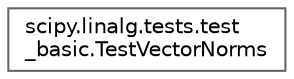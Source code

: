 digraph "Graphical Class Hierarchy"
{
 // LATEX_PDF_SIZE
  bgcolor="transparent";
  edge [fontname=Helvetica,fontsize=10,labelfontname=Helvetica,labelfontsize=10];
  node [fontname=Helvetica,fontsize=10,shape=box,height=0.2,width=0.4];
  rankdir="LR";
  Node0 [id="Node000000",label="scipy.linalg.tests.test\l_basic.TestVectorNorms",height=0.2,width=0.4,color="grey40", fillcolor="white", style="filled",URL="$df/de6/classscipy_1_1linalg_1_1tests_1_1test__basic_1_1TestVectorNorms.html",tooltip=" "];
}
